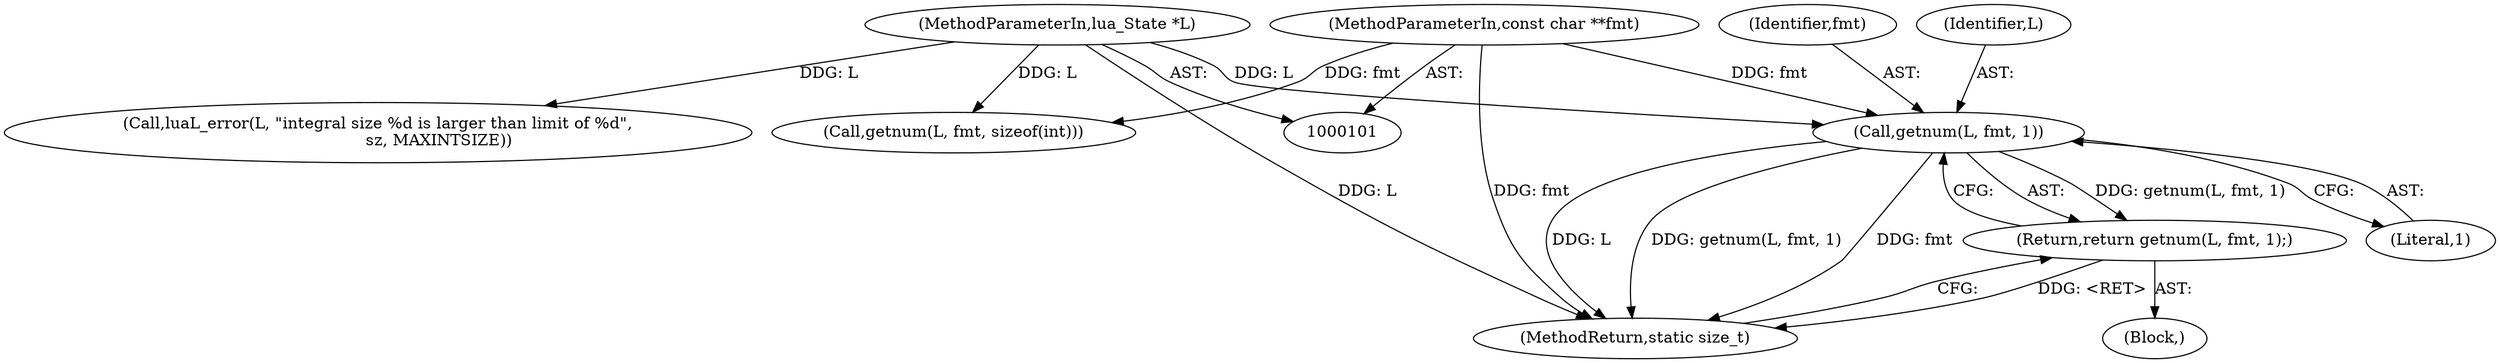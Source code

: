 digraph "1_redis_1eb08bcd4634ae42ec45e8284923ac048beaa4c3_2@pointer" {
"1000141" [label="(Call,getnum(L, fmt, 1))"];
"1000102" [label="(MethodParameterIn,lua_State *L)"];
"1000104" [label="(MethodParameterIn,const char **fmt)"];
"1000140" [label="(Return,return getnum(L, fmt, 1);)"];
"1000144" [label="(Literal,1)"];
"1000102" [label="(MethodParameterIn,lua_State *L)"];
"1000143" [label="(Identifier,fmt)"];
"1000170" [label="(MethodReturn,static size_t)"];
"1000160" [label="(Call,luaL_error(L, \"integral size %d is larger than limit of %d\",\n                        sz, MAXINTSIZE))"];
"1000140" [label="(Return,return getnum(L, fmt, 1);)"];
"1000142" [label="(Identifier,L)"];
"1000104" [label="(MethodParameterIn,const char **fmt)"];
"1000141" [label="(Call,getnum(L, fmt, 1))"];
"1000151" [label="(Call,getnum(L, fmt, sizeof(int)))"];
"1000108" [label="(Block,)"];
"1000141" -> "1000140"  [label="AST: "];
"1000141" -> "1000144"  [label="CFG: "];
"1000142" -> "1000141"  [label="AST: "];
"1000143" -> "1000141"  [label="AST: "];
"1000144" -> "1000141"  [label="AST: "];
"1000140" -> "1000141"  [label="CFG: "];
"1000141" -> "1000170"  [label="DDG: L"];
"1000141" -> "1000170"  [label="DDG: getnum(L, fmt, 1)"];
"1000141" -> "1000170"  [label="DDG: fmt"];
"1000141" -> "1000140"  [label="DDG: getnum(L, fmt, 1)"];
"1000102" -> "1000141"  [label="DDG: L"];
"1000104" -> "1000141"  [label="DDG: fmt"];
"1000102" -> "1000101"  [label="AST: "];
"1000102" -> "1000170"  [label="DDG: L"];
"1000102" -> "1000151"  [label="DDG: L"];
"1000102" -> "1000160"  [label="DDG: L"];
"1000104" -> "1000101"  [label="AST: "];
"1000104" -> "1000170"  [label="DDG: fmt"];
"1000104" -> "1000151"  [label="DDG: fmt"];
"1000140" -> "1000108"  [label="AST: "];
"1000170" -> "1000140"  [label="CFG: "];
"1000140" -> "1000170"  [label="DDG: <RET>"];
}

